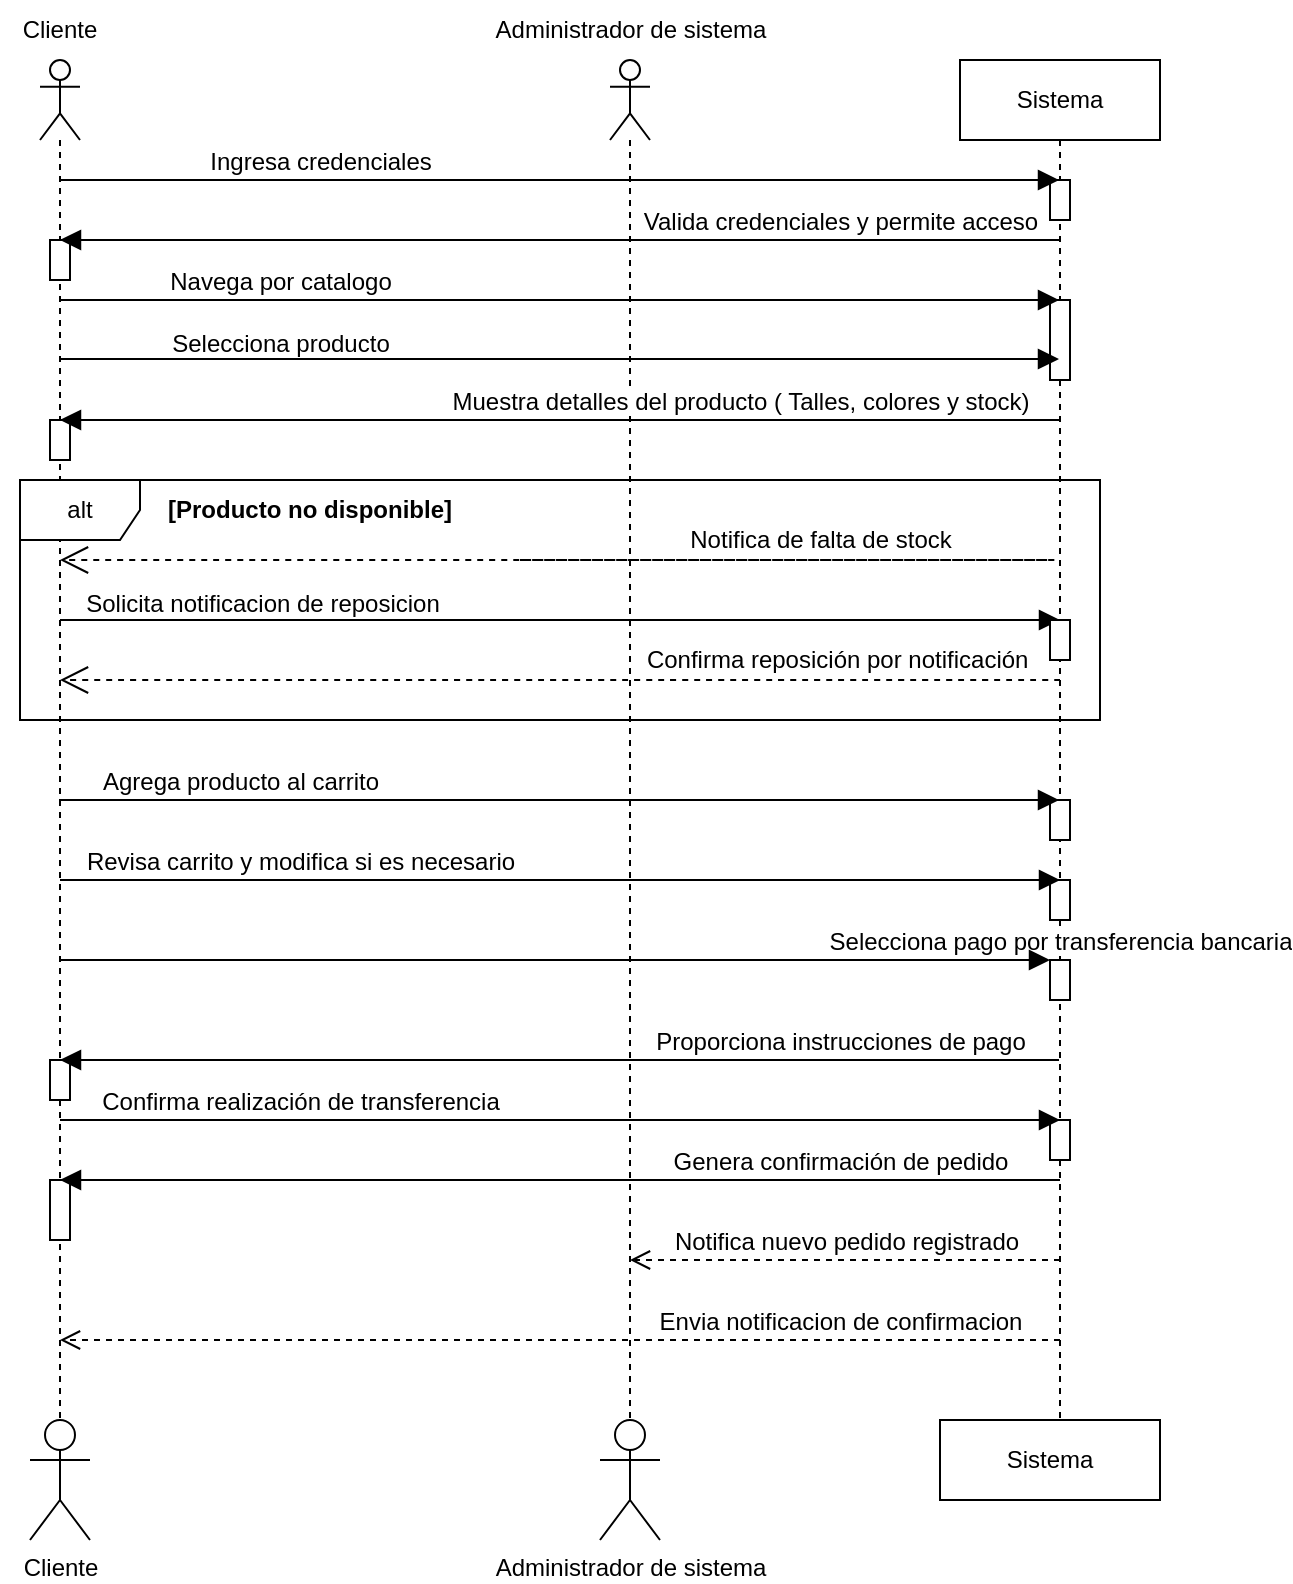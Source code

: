 <mxfile version="26.1.0">
  <diagram name="Visualizar detalles del producto" id="2YBvvXClWsGukQMizWep">
    <mxGraphModel grid="1" page="1" gridSize="10" guides="1" tooltips="1" connect="1" arrows="1" fold="1" pageScale="1" pageWidth="850" pageHeight="1100" math="0" shadow="0">
      <root>
        <mxCell id="0" />
        <mxCell id="1" parent="0" />
        <mxCell id="4gYBGRXny2vSGU5wSdCO-16" value="" style="shape=umlLifeline;perimeter=lifelinePerimeter;whiteSpace=wrap;html=1;container=1;dropTarget=0;collapsible=0;recursiveResize=0;outlineConnect=0;portConstraint=eastwest;newEdgeStyle={&quot;curved&quot;:0,&quot;rounded&quot;:0};participant=umlActor;" vertex="1" parent="1">
          <mxGeometry x="415" y="60" width="20" height="680" as="geometry" />
        </mxCell>
        <mxCell id="4gYBGRXny2vSGU5wSdCO-17" value="" style="shape=umlLifeline;perimeter=lifelinePerimeter;whiteSpace=wrap;html=1;container=1;dropTarget=0;collapsible=0;recursiveResize=0;outlineConnect=0;portConstraint=eastwest;newEdgeStyle={&quot;curved&quot;:0,&quot;rounded&quot;:0};participant=umlActor;" vertex="1" parent="1">
          <mxGeometry x="130" y="60" width="20" height="680" as="geometry" />
        </mxCell>
        <mxCell id="4gYBGRXny2vSGU5wSdCO-57" value="" style="html=1;points=[[0,0,0,0,5],[0,1,0,0,-5],[1,0,0,0,5],[1,1,0,0,-5]];perimeter=orthogonalPerimeter;outlineConnect=0;targetShapes=umlLifeline;portConstraint=eastwest;newEdgeStyle={&quot;curved&quot;:0,&quot;rounded&quot;:0};" vertex="1" parent="4gYBGRXny2vSGU5wSdCO-17">
          <mxGeometry x="5" y="500" width="10" height="20" as="geometry" />
        </mxCell>
        <mxCell id="4gYBGRXny2vSGU5wSdCO-59" value="" style="html=1;points=[[0,0,0,0,5],[0,1,0,0,-5],[1,0,0,0,5],[1,1,0,0,-5]];perimeter=orthogonalPerimeter;outlineConnect=0;targetShapes=umlLifeline;portConstraint=eastwest;newEdgeStyle={&quot;curved&quot;:0,&quot;rounded&quot;:0};" vertex="1" parent="4gYBGRXny2vSGU5wSdCO-17">
          <mxGeometry x="5" y="90" width="10" height="20" as="geometry" />
        </mxCell>
        <mxCell id="U9Td-__KMOM-jesqcVT_-1" value="" style="html=1;points=[[0,0,0,0,5],[0,1,0,0,-5],[1,0,0,0,5],[1,1,0,0,-5]];perimeter=orthogonalPerimeter;outlineConnect=0;targetShapes=umlLifeline;portConstraint=eastwest;newEdgeStyle={&quot;curved&quot;:0,&quot;rounded&quot;:0};" vertex="1" parent="4gYBGRXny2vSGU5wSdCO-17">
          <mxGeometry x="5" y="180" width="10" height="20" as="geometry" />
        </mxCell>
        <mxCell id="U9Td-__KMOM-jesqcVT_-6" value="" style="html=1;points=[[0,0,0,0,5],[0,1,0,0,-5],[1,0,0,0,5],[1,1,0,0,-5]];perimeter=orthogonalPerimeter;outlineConnect=0;targetShapes=umlLifeline;portConstraint=eastwest;newEdgeStyle={&quot;curved&quot;:0,&quot;rounded&quot;:0};" vertex="1" parent="4gYBGRXny2vSGU5wSdCO-17">
          <mxGeometry x="5" y="560" width="10" height="30" as="geometry" />
        </mxCell>
        <mxCell id="4gYBGRXny2vSGU5wSdCO-18" value="Sistema" style="shape=umlLifeline;perimeter=lifelinePerimeter;whiteSpace=wrap;html=1;container=1;dropTarget=0;collapsible=0;recursiveResize=0;outlineConnect=0;portConstraint=eastwest;newEdgeStyle={&quot;curved&quot;:0,&quot;rounded&quot;:0};" vertex="1" parent="1">
          <mxGeometry x="590" y="60" width="100" height="680" as="geometry" />
        </mxCell>
        <mxCell id="4gYBGRXny2vSGU5wSdCO-32" value="" style="html=1;points=[[0,0,0,0,5],[0,1,0,0,-5],[1,0,0,0,5],[1,1,0,0,-5]];perimeter=orthogonalPerimeter;outlineConnect=0;targetShapes=umlLifeline;portConstraint=eastwest;newEdgeStyle={&quot;curved&quot;:0,&quot;rounded&quot;:0};" vertex="1" parent="4gYBGRXny2vSGU5wSdCO-18">
          <mxGeometry x="45" y="60" width="10" height="20" as="geometry" />
        </mxCell>
        <mxCell id="4gYBGRXny2vSGU5wSdCO-55" value="" style="html=1;points=[[0,0,0,0,5],[0,1,0,0,-5],[1,0,0,0,5],[1,1,0,0,-5]];perimeter=orthogonalPerimeter;outlineConnect=0;targetShapes=umlLifeline;portConstraint=eastwest;newEdgeStyle={&quot;curved&quot;:0,&quot;rounded&quot;:0};" vertex="1" parent="4gYBGRXny2vSGU5wSdCO-18">
          <mxGeometry x="45" y="370" width="10" height="20" as="geometry" />
        </mxCell>
        <mxCell id="4gYBGRXny2vSGU5wSdCO-56" value="" style="html=1;points=[[0,0,0,0,5],[0,1,0,0,-5],[1,0,0,0,5],[1,1,0,0,-5]];perimeter=orthogonalPerimeter;outlineConnect=0;targetShapes=umlLifeline;portConstraint=eastwest;newEdgeStyle={&quot;curved&quot;:0,&quot;rounded&quot;:0};" vertex="1" parent="4gYBGRXny2vSGU5wSdCO-18">
          <mxGeometry x="45" y="530" width="10" height="20" as="geometry" />
        </mxCell>
        <mxCell id="U9Td-__KMOM-jesqcVT_-2" value="" style="html=1;points=[[0,0,0,0,5],[0,1,0,0,-5],[1,0,0,0,5],[1,1,0,0,-5]];perimeter=orthogonalPerimeter;outlineConnect=0;targetShapes=umlLifeline;portConstraint=eastwest;newEdgeStyle={&quot;curved&quot;:0,&quot;rounded&quot;:0};" vertex="1" parent="4gYBGRXny2vSGU5wSdCO-18">
          <mxGeometry x="45" y="120" width="10" height="40" as="geometry" />
        </mxCell>
        <mxCell id="U9Td-__KMOM-jesqcVT_-3" value="" style="html=1;points=[[0,0,0,0,5],[0,1,0,0,-5],[1,0,0,0,5],[1,1,0,0,-5]];perimeter=orthogonalPerimeter;outlineConnect=0;targetShapes=umlLifeline;portConstraint=eastwest;newEdgeStyle={&quot;curved&quot;:0,&quot;rounded&quot;:0};" vertex="1" parent="4gYBGRXny2vSGU5wSdCO-18">
          <mxGeometry x="45" y="410" width="10" height="20" as="geometry" />
        </mxCell>
        <mxCell id="4gYBGRXny2vSGU5wSdCO-31" value="Ingresa credenciales" style="html=1;verticalAlign=bottom;endArrow=block;curved=0;rounded=0;fontSize=12;startSize=8;endSize=8;" edge="1" parent="1" target="4gYBGRXny2vSGU5wSdCO-18">
          <mxGeometry x="-0.479" width="80" relative="1" as="geometry">
            <mxPoint x="140" y="120" as="sourcePoint" />
            <mxPoint x="220" y="120" as="targetPoint" />
            <mxPoint as="offset" />
          </mxGeometry>
        </mxCell>
        <mxCell id="4gYBGRXny2vSGU5wSdCO-33" value="Valida credenciales y permite acceso" style="html=1;verticalAlign=bottom;endArrow=block;curved=0;rounded=0;fontSize=12;startSize=8;endSize=8;" edge="1" parent="1" target="4gYBGRXny2vSGU5wSdCO-17">
          <mxGeometry x="-0.56" width="80" relative="1" as="geometry">
            <mxPoint x="640" y="150" as="sourcePoint" />
            <mxPoint x="530" y="150" as="targetPoint" />
            <mxPoint as="offset" />
          </mxGeometry>
        </mxCell>
        <mxCell id="4gYBGRXny2vSGU5wSdCO-34" value="Navega por catalogo" style="html=1;verticalAlign=bottom;endArrow=block;curved=0;rounded=0;fontSize=12;startSize=8;endSize=8;" edge="1" parent="1" target="4gYBGRXny2vSGU5wSdCO-18">
          <mxGeometry x="-0.56" width="80" relative="1" as="geometry">
            <mxPoint x="140" y="180" as="sourcePoint" />
            <mxPoint x="220" y="180" as="targetPoint" />
            <mxPoint as="offset" />
          </mxGeometry>
        </mxCell>
        <mxCell id="4gYBGRXny2vSGU5wSdCO-35" value="Selecciona producto" style="html=1;verticalAlign=bottom;endArrow=block;curved=0;rounded=0;fontSize=12;startSize=8;endSize=8;" edge="1" parent="1" target="4gYBGRXny2vSGU5wSdCO-18">
          <mxGeometry x="-0.56" width="80" relative="1" as="geometry">
            <mxPoint x="140" y="209.5" as="sourcePoint" />
            <mxPoint x="220" y="209.5" as="targetPoint" />
            <mxPoint y="1" as="offset" />
          </mxGeometry>
        </mxCell>
        <mxCell id="4gYBGRXny2vSGU5wSdCO-38" value="Muestra detalles del producto ( Talles, colores y stock)" style="html=1;verticalAlign=bottom;endArrow=block;curved=0;rounded=0;fontSize=12;startSize=8;endSize=8;" edge="1" parent="1" target="4gYBGRXny2vSGU5wSdCO-17">
          <mxGeometry x="-0.361" width="80" relative="1" as="geometry">
            <mxPoint x="640" y="240" as="sourcePoint" />
            <mxPoint x="590" y="240" as="targetPoint" />
            <mxPoint as="offset" />
          </mxGeometry>
        </mxCell>
        <mxCell id="4gYBGRXny2vSGU5wSdCO-39" value="alt" style="shape=umlFrame;whiteSpace=wrap;html=1;pointerEvents=0;" vertex="1" parent="1">
          <mxGeometry x="120" y="270" width="540" height="120" as="geometry" />
        </mxCell>
        <mxCell id="4gYBGRXny2vSGU5wSdCO-41" value="Notifica de falta de stock" style="endArrow=open;endSize=12;dashed=1;html=1;rounded=0;fontSize=12;curved=1;" edge="1" parent="1" target="4gYBGRXny2vSGU5wSdCO-17">
          <mxGeometry x="0.489" y="-10" width="160" relative="1" as="geometry">
            <mxPoint x="370" y="310" as="sourcePoint" />
            <mxPoint x="370" y="310" as="targetPoint" />
            <Array as="points">
              <mxPoint x="1000" y="310" />
            </Array>
            <mxPoint as="offset" />
          </mxGeometry>
        </mxCell>
        <mxCell id="4gYBGRXny2vSGU5wSdCO-42" value="Solicita notificacion de reposicion" style="html=1;verticalAlign=bottom;endArrow=block;curved=0;rounded=0;fontSize=12;startSize=8;endSize=8;" edge="1" parent="1">
          <mxGeometry x="-0.598" width="80" relative="1" as="geometry">
            <mxPoint x="140" y="340" as="sourcePoint" />
            <mxPoint x="640" y="340" as="targetPoint" />
            <mxPoint y="1" as="offset" />
          </mxGeometry>
        </mxCell>
        <mxCell id="4gYBGRXny2vSGU5wSdCO-43" value="Confirma reposición por notificación&lt;span style=&quot;background-color: light-dark(#ffffff, var(--ge-dark-color, #121212)); color: light-dark(rgb(0, 0, 0), rgb(255, 255, 255));&quot;&gt;&amp;nbsp;&lt;/span&gt;" style="endArrow=open;endSize=12;dashed=1;html=1;rounded=0;fontSize=12;curved=1;" edge="1" parent="1">
          <mxGeometry x="-0.56" y="-10" width="160" relative="1" as="geometry">
            <mxPoint x="640" y="370" as="sourcePoint" />
            <mxPoint x="140" y="370" as="targetPoint" />
            <mxPoint as="offset" />
          </mxGeometry>
        </mxCell>
        <mxCell id="4gYBGRXny2vSGU5wSdCO-44" value="Agrega producto al carrito" style="html=1;verticalAlign=bottom;endArrow=block;curved=0;rounded=0;fontSize=12;startSize=8;endSize=8;" edge="1" parent="1" target="4gYBGRXny2vSGU5wSdCO-18">
          <mxGeometry x="-0.638" width="80" relative="1" as="geometry">
            <mxPoint x="139.5" y="430" as="sourcePoint" />
            <mxPoint x="460" y="430" as="targetPoint" />
            <mxPoint as="offset" />
          </mxGeometry>
        </mxCell>
        <mxCell id="4gYBGRXny2vSGU5wSdCO-45" value="Revisa carrito y modifica si es necesario" style="html=1;verticalAlign=bottom;endArrow=block;curved=0;rounded=0;fontSize=12;startSize=8;endSize=8;" edge="1" parent="1">
          <mxGeometry x="-0.52" width="80" relative="1" as="geometry">
            <mxPoint x="140" y="470" as="sourcePoint" />
            <mxPoint x="640" y="470" as="targetPoint" />
            <mxPoint as="offset" />
          </mxGeometry>
        </mxCell>
        <mxCell id="4gYBGRXny2vSGU5wSdCO-46" value="Selecciona pago por transferencia bancaria" style="html=1;verticalAlign=bottom;endArrow=block;curved=0;rounded=0;fontSize=12;startSize=8;endSize=8;" edge="1" parent="1" source="U9Td-__KMOM-jesqcVT_-4">
          <mxGeometry x="-0.52" width="80" relative="1" as="geometry">
            <mxPoint x="140" y="510" as="sourcePoint" />
            <mxPoint x="640" y="510" as="targetPoint" />
            <mxPoint as="offset" />
          </mxGeometry>
        </mxCell>
        <mxCell id="4gYBGRXny2vSGU5wSdCO-48" value="Proporciona instrucciones de pago" style="html=1;verticalAlign=bottom;endArrow=block;curved=0;rounded=0;fontSize=12;startSize=8;endSize=8;" edge="1" parent="1" source="4gYBGRXny2vSGU5wSdCO-18" target="4gYBGRXny2vSGU5wSdCO-17">
          <mxGeometry x="-0.562" width="80" relative="1" as="geometry">
            <mxPoint x="380" y="470" as="sourcePoint" />
            <mxPoint x="380" y="470" as="targetPoint" />
            <Array as="points">
              <mxPoint x="560" y="560" />
            </Array>
            <mxPoint as="offset" />
          </mxGeometry>
        </mxCell>
        <mxCell id="4gYBGRXny2vSGU5wSdCO-49" value="Confirma realización de transferencia" style="html=1;verticalAlign=bottom;endArrow=block;curved=0;rounded=0;fontSize=12;startSize=8;endSize=8;" edge="1" parent="1">
          <mxGeometry x="-0.52" width="80" relative="1" as="geometry">
            <mxPoint x="140" y="590" as="sourcePoint" />
            <mxPoint x="640" y="590" as="targetPoint" />
            <mxPoint as="offset" />
          </mxGeometry>
        </mxCell>
        <mxCell id="4gYBGRXny2vSGU5wSdCO-50" value="Genera confirmación de pedido" style="html=1;verticalAlign=bottom;endArrow=block;curved=0;rounded=0;fontSize=12;startSize=8;endSize=8;" edge="1" parent="1">
          <mxGeometry x="-0.56" width="80" relative="1" as="geometry">
            <mxPoint x="640" y="620" as="sourcePoint" />
            <mxPoint x="140" y="620" as="targetPoint" />
            <mxPoint as="offset" />
          </mxGeometry>
        </mxCell>
        <mxCell id="4gYBGRXny2vSGU5wSdCO-53" value="Notifica nuevo pedido registrado" style="html=1;verticalAlign=bottom;endArrow=open;dashed=1;endSize=8;curved=0;rounded=0;fontSize=12;" edge="1" parent="1" target="4gYBGRXny2vSGU5wSdCO-16">
          <mxGeometry relative="1" as="geometry">
            <mxPoint x="640" y="660" as="sourcePoint" />
            <mxPoint x="560" y="660" as="targetPoint" />
          </mxGeometry>
        </mxCell>
        <mxCell id="4gYBGRXny2vSGU5wSdCO-54" value="Envia notificacion de confirmacion" style="html=1;verticalAlign=bottom;endArrow=open;dashed=1;endSize=8;curved=0;rounded=0;fontSize=12;" edge="1" parent="1" target="4gYBGRXny2vSGU5wSdCO-17">
          <mxGeometry x="-0.56" relative="1" as="geometry">
            <mxPoint x="640" y="700" as="sourcePoint" />
            <mxPoint x="560" y="700" as="targetPoint" />
            <mxPoint as="offset" />
          </mxGeometry>
        </mxCell>
        <mxCell id="4gYBGRXny2vSGU5wSdCO-58" value="" style="html=1;points=[[0,0,0,0,5],[0,1,0,0,-5],[1,0,0,0,5],[1,1,0,0,-5]];perimeter=orthogonalPerimeter;outlineConnect=0;targetShapes=umlLifeline;portConstraint=eastwest;newEdgeStyle={&quot;curved&quot;:0,&quot;rounded&quot;:0};" vertex="1" parent="1">
          <mxGeometry x="635" y="340" width="10" height="20" as="geometry" />
        </mxCell>
        <mxCell id="4gYBGRXny2vSGU5wSdCO-66" value="Cliente" style="shape=umlActor;verticalLabelPosition=bottom;verticalAlign=top;html=1;" vertex="1" parent="1">
          <mxGeometry x="125" y="740" width="30" height="60" as="geometry" />
        </mxCell>
        <mxCell id="4gYBGRXny2vSGU5wSdCO-67" value="Administrador de sistema" style="shape=umlActor;verticalLabelPosition=bottom;verticalAlign=top;html=1;" vertex="1" parent="1">
          <mxGeometry x="410" y="740" width="30" height="60" as="geometry" />
        </mxCell>
        <mxCell id="4gYBGRXny2vSGU5wSdCO-68" value="Sistema" style="html=1;whiteSpace=wrap;" vertex="1" parent="1">
          <mxGeometry x="580" y="740" width="110" height="40" as="geometry" />
        </mxCell>
        <mxCell id="4gYBGRXny2vSGU5wSdCO-69" value="&lt;b&gt;[Producto no disponible]&lt;/b&gt;" style="text;html=1;align=center;verticalAlign=middle;whiteSpace=wrap;rounded=0;" vertex="1" parent="1">
          <mxGeometry x="180" y="270" width="170" height="30" as="geometry" />
        </mxCell>
        <mxCell id="4gYBGRXny2vSGU5wSdCO-70" value="Cliente" style="text;html=1;align=center;verticalAlign=middle;whiteSpace=wrap;rounded=0;" vertex="1" parent="1">
          <mxGeometry x="110" y="30" width="60" height="30" as="geometry" />
        </mxCell>
        <mxCell id="4gYBGRXny2vSGU5wSdCO-71" value="Administrador de sistema" style="text;html=1;align=center;verticalAlign=middle;whiteSpace=wrap;rounded=0;" vertex="1" parent="1">
          <mxGeometry x="338" y="30" width="175" height="30" as="geometry" />
        </mxCell>
        <mxCell id="U9Td-__KMOM-jesqcVT_-5" value="" style="html=1;verticalAlign=bottom;endArrow=block;curved=0;rounded=0;fontSize=12;startSize=8;endSize=8;" edge="1" parent="1" target="U9Td-__KMOM-jesqcVT_-4">
          <mxGeometry x="-0.52" width="80" relative="1" as="geometry">
            <mxPoint x="140" y="510" as="sourcePoint" />
            <mxPoint x="640" y="510" as="targetPoint" />
            <mxPoint as="offset" />
          </mxGeometry>
        </mxCell>
        <mxCell id="U9Td-__KMOM-jesqcVT_-4" value="" style="html=1;points=[[0,0,0,0,5],[0,1,0,0,-5],[1,0,0,0,5],[1,1,0,0,-5]];perimeter=orthogonalPerimeter;outlineConnect=0;targetShapes=umlLifeline;portConstraint=eastwest;newEdgeStyle={&quot;curved&quot;:0,&quot;rounded&quot;:0};" vertex="1" parent="1">
          <mxGeometry x="635" y="510" width="10" height="20" as="geometry" />
        </mxCell>
      </root>
    </mxGraphModel>
  </diagram>
</mxfile>
